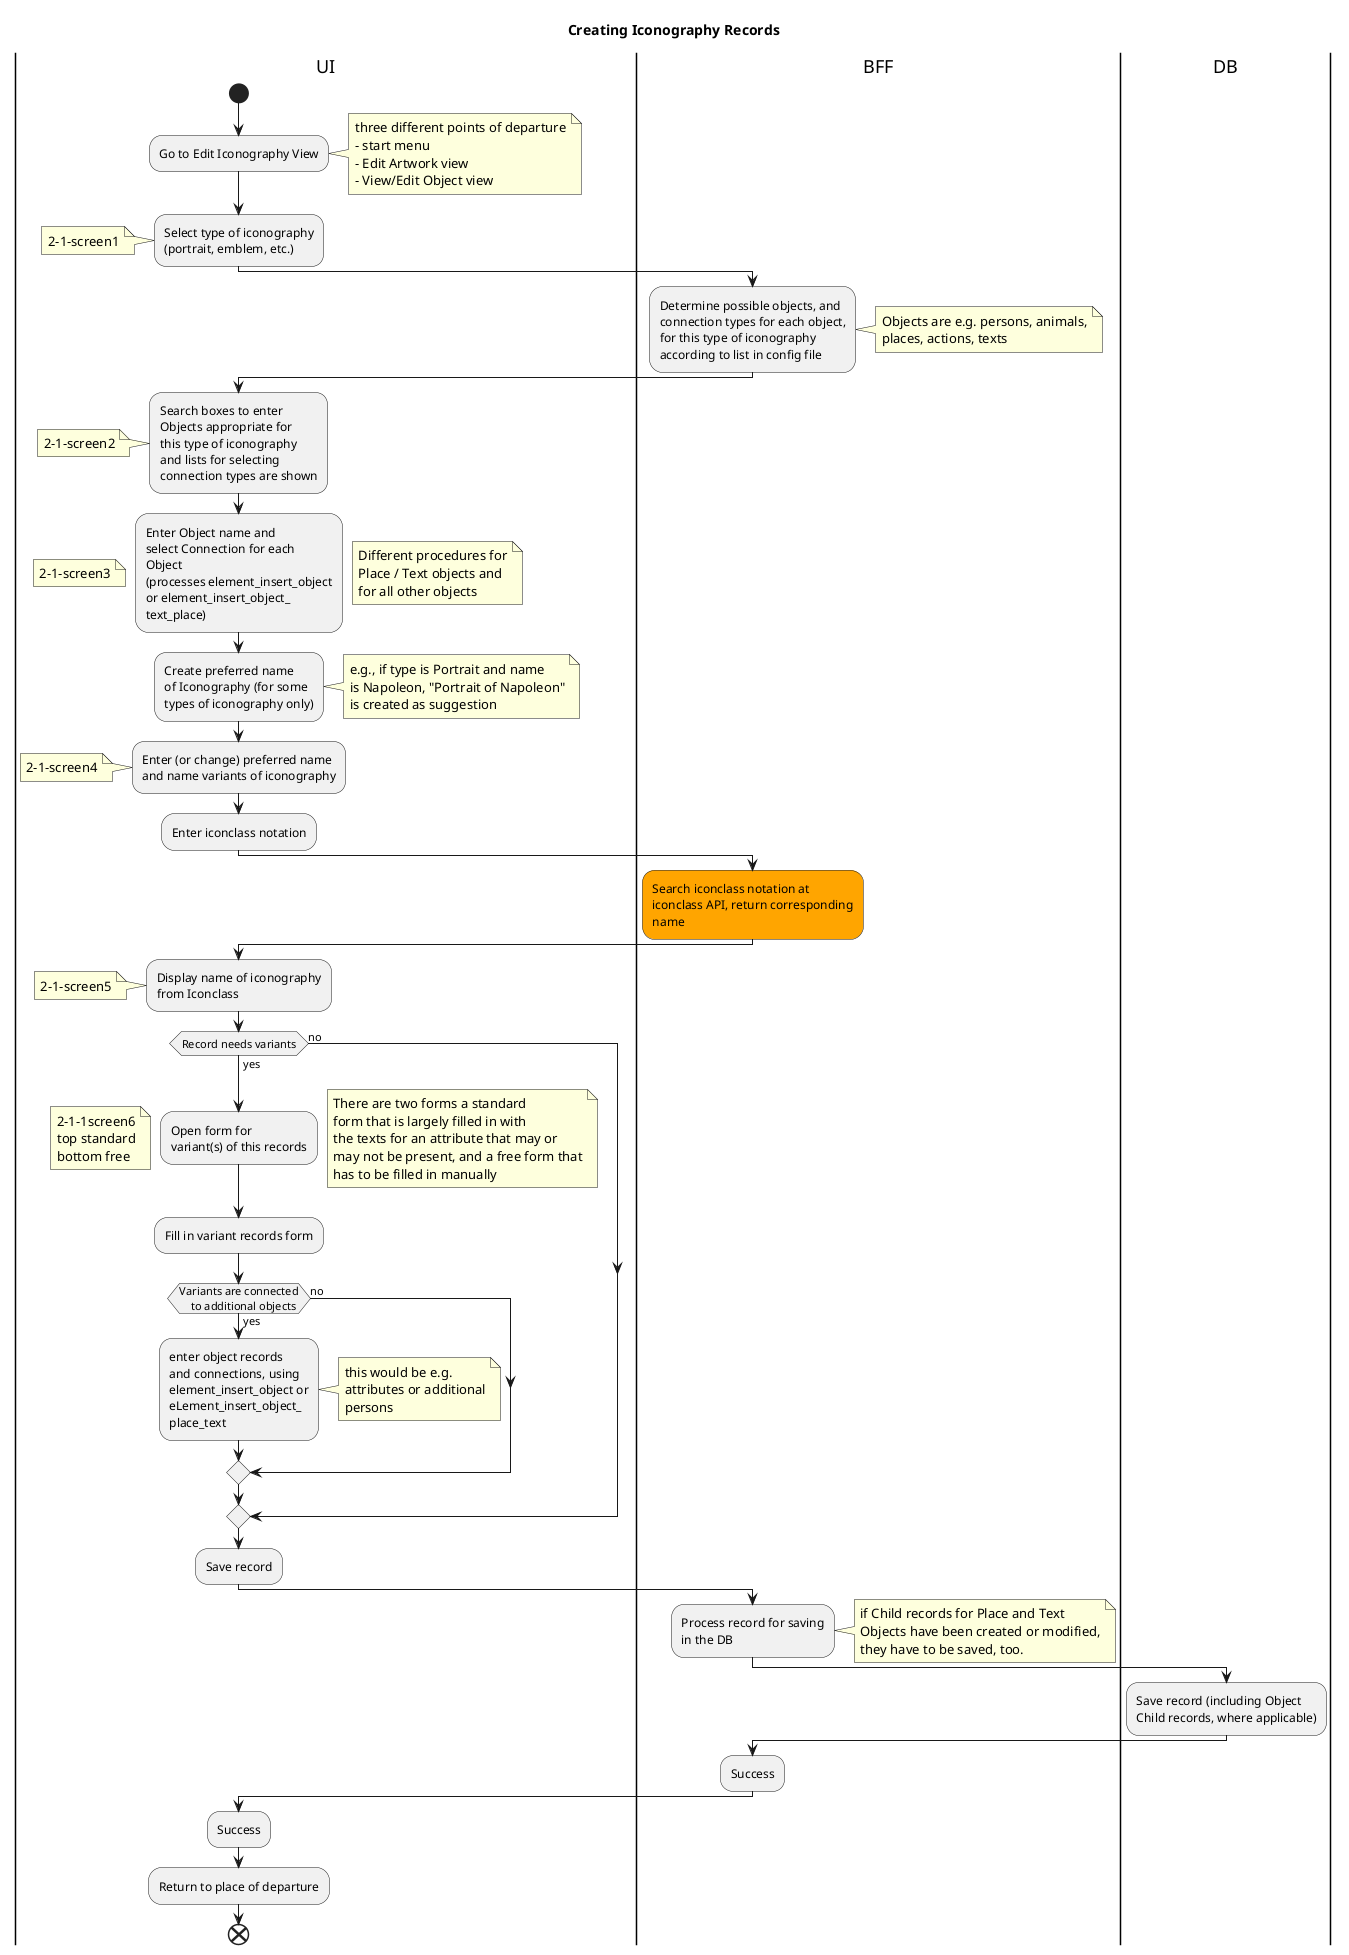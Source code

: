 @startuml
title Creating Iconography Records
|UI|
start
:Go to Edit Iconography View;
note right
three different points of departure
- start menu
- Edit Artwork view
- View/Edit Object view
endnote
:Select type of iconography
(portrait, emblem, etc.);
note left
2-1-screen1
end note
|BFF|
:Determine possible objects, and 
connection types for each object,
for this type of iconography 
according to list in config file;
note right
Objects are e.g. persons, animals,
places, actions, texts
endnote
|UI|
:Search boxes to enter
Objects appropriate for
this type of iconography
and lists for selecting 
connection types are shown;
note left
2-1-screen2
end note
:Enter Object name and
select Connection for each
Object
(processes element_insert_object
or element_insert_object_
text_place);
note left
2-1-screen3
endnote
note right
Different procedures for
Place / Text objects and
for all other objects
endnote
:Create preferred name
of Iconography (for some 
types of iconography only);
note right
e.g., if type is Portrait and name
is Napoleon, "Portrait of Napoleon"
is created as suggestion
endnote
:Enter (or change) preferred name
and name variants of iconography;
note left 
2-1-screen4
endnote
:Enter iconclass notation;
|BFF|
#orange:Search iconclass notation at 
iconclass API, return corresponding
name;
|UI|
:Display name of iconography
from Iconclass;
note left
2-1-screen5
end note

if (Record needs variants) then (yes)

    :Open form for 
    variant(s) of this records;
    note right
    There are two forms a standard
    form that is largely filled in with 
    the texts for an attribute that may or
    may not be present, and a free form that
    has to be filled in manually
    endnote
    note left
    2-1-1screen6
    top standard
    bottom free
    end note
    :Fill in variant records form;
    if (Variants are connected
    to additional objects) then (yes)
        :enter object records
        and connections, using
        element_insert_object or
        eLement_insert_object_
        place_text;
        note right
        this would be e.g. 
        attributes or additional
        persons 
        end note
    

    else (no)
    end if
else (no)
end if
    :Save record;
    |BFF|
    :Process record for saving
    in the DB;
    note right
    if Child records for Place and Text
    Objects have been created or modified,
    they have to be saved, too. 
    endnote
    |DB|
:Save record (including Object
Child records, where applicable);
|BFF|
:Success;
|UI|
:Success;
:Return to place of departure;
end  





@enduml
